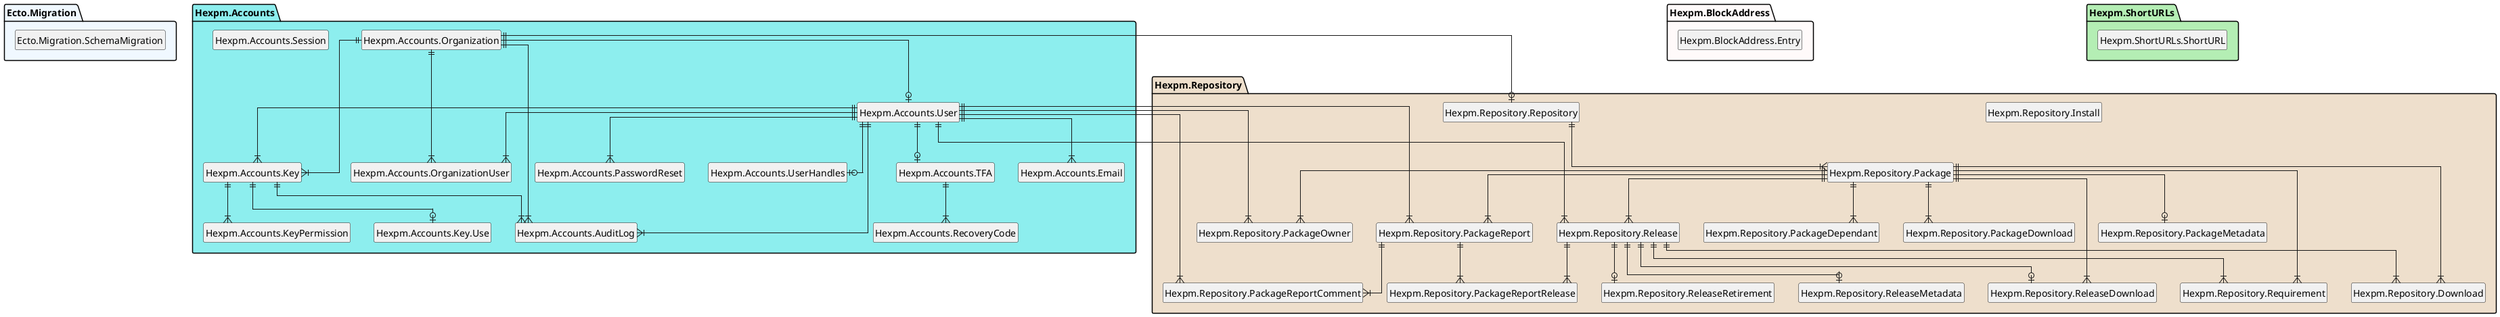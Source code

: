 @startuml

set namespaceSeparator none
hide circle
hide methods
hide fields
skinparam linetype ortho
skinparam defaultFontName Roboto Mono
skinparam shadowing false

namespace Ecto.Migration #f0f8ff {
  entity Ecto.Migration.SchemaMigration
}
namespace Hexpm.Accounts #8deeee {
  entity Hexpm.Accounts.AuditLog
  entity Hexpm.Accounts.Email
  entity Hexpm.Accounts.Key
  entity Hexpm.Accounts.Key.Use
  entity Hexpm.Accounts.KeyPermission
  entity Hexpm.Accounts.Organization
  entity Hexpm.Accounts.OrganizationUser
  entity Hexpm.Accounts.PasswordReset
  entity Hexpm.Accounts.RecoveryCode
  entity Hexpm.Accounts.Session
  entity Hexpm.Accounts.TFA
  entity Hexpm.Accounts.User
  entity Hexpm.Accounts.UserHandles
}
namespace Hexpm.BlockAddress #fffafa {
  entity Hexpm.BlockAddress.Entry
}
namespace Hexpm.Repository #eedfcc {
  entity Hexpm.Repository.Download
  entity Hexpm.Repository.Install
  entity Hexpm.Repository.Package
  entity Hexpm.Repository.PackageDependant
  entity Hexpm.Repository.PackageDownload
  entity Hexpm.Repository.PackageMetadata
  entity Hexpm.Repository.PackageOwner
  entity Hexpm.Repository.PackageReport
  entity Hexpm.Repository.PackageReportComment
  entity Hexpm.Repository.PackageReportRelease
  entity Hexpm.Repository.Release
  entity Hexpm.Repository.ReleaseDownload
  entity Hexpm.Repository.ReleaseMetadata
  entity Hexpm.Repository.ReleaseRetirement
  entity Hexpm.Repository.Repository
  entity Hexpm.Repository.Requirement
}
namespace Hexpm.ShortURLs #b4eeb4 {
  entity Hexpm.ShortURLs.ShortURL
}


Hexpm.Accounts.TFA ||--|{ Hexpm.Accounts.RecoveryCode
Hexpm.Accounts.Key ||--|{ Hexpm.Accounts.AuditLog
Hexpm.Accounts.Key ||--o| Hexpm.Accounts.Key.Use
Hexpm.Accounts.Key ||--|{ Hexpm.Accounts.KeyPermission
Hexpm.Accounts.Organization ||--|{ Hexpm.Accounts.AuditLog
Hexpm.Accounts.Organization ||--|{ Hexpm.Accounts.Key
Hexpm.Accounts.Organization ||--|{ Hexpm.Accounts.OrganizationUser
Hexpm.Accounts.Organization ||--o| Hexpm.Repository.Repository
Hexpm.Accounts.Organization ||--o| Hexpm.Accounts.User
Hexpm.Repository.PackageReport ||--|{ Hexpm.Repository.PackageReportComment
Hexpm.Repository.PackageReport ||--|{ Hexpm.Repository.PackageReportRelease
Hexpm.Repository.Package ||--|{ Hexpm.Repository.Download
Hexpm.Repository.Package ||--|{ Hexpm.Repository.PackageDependant
Hexpm.Repository.Package ||--|{ Hexpm.Repository.PackageDownload
Hexpm.Repository.Package ||--|{ Hexpm.Repository.PackageOwner
Hexpm.Repository.Package ||--|{ Hexpm.Repository.PackageReport
Hexpm.Repository.Package ||--|{ Hexpm.Repository.ReleaseDownload
Hexpm.Repository.Package ||--|{ Hexpm.Repository.Release
Hexpm.Repository.Package ||--|{ Hexpm.Repository.Requirement
Hexpm.Repository.Package ||--o| Hexpm.Repository.PackageMetadata
Hexpm.Repository.Release ||--|{ Hexpm.Repository.Download
Hexpm.Repository.Release ||--|{ Hexpm.Repository.PackageReportRelease
Hexpm.Repository.Release ||--o| Hexpm.Repository.ReleaseDownload
Hexpm.Repository.Release ||--|{ Hexpm.Repository.Requirement
Hexpm.Repository.Release ||--o| Hexpm.Repository.ReleaseMetadata
Hexpm.Repository.Release ||--o| Hexpm.Repository.ReleaseRetirement
Hexpm.Repository.Repository ||--|{ Hexpm.Repository.Package
Hexpm.Accounts.User ||--o| Hexpm.Accounts.UserHandles
Hexpm.Accounts.User ||--|{ Hexpm.Accounts.AuditLog
Hexpm.Accounts.User ||--|{ Hexpm.Accounts.Email
Hexpm.Accounts.User ||--|{ Hexpm.Accounts.Key
Hexpm.Accounts.User ||--|{ Hexpm.Accounts.OrganizationUser
Hexpm.Accounts.User ||--|{ Hexpm.Repository.PackageOwner
Hexpm.Accounts.User ||--|{ Hexpm.Repository.PackageReportComment
Hexpm.Accounts.User ||--|{ Hexpm.Repository.PackageReport
Hexpm.Accounts.User ||--|{ Hexpm.Accounts.PasswordReset
Hexpm.Accounts.User ||--|{ Hexpm.Repository.Release
Hexpm.Accounts.User ||--o| Hexpm.Accounts.TFA
@enduml
